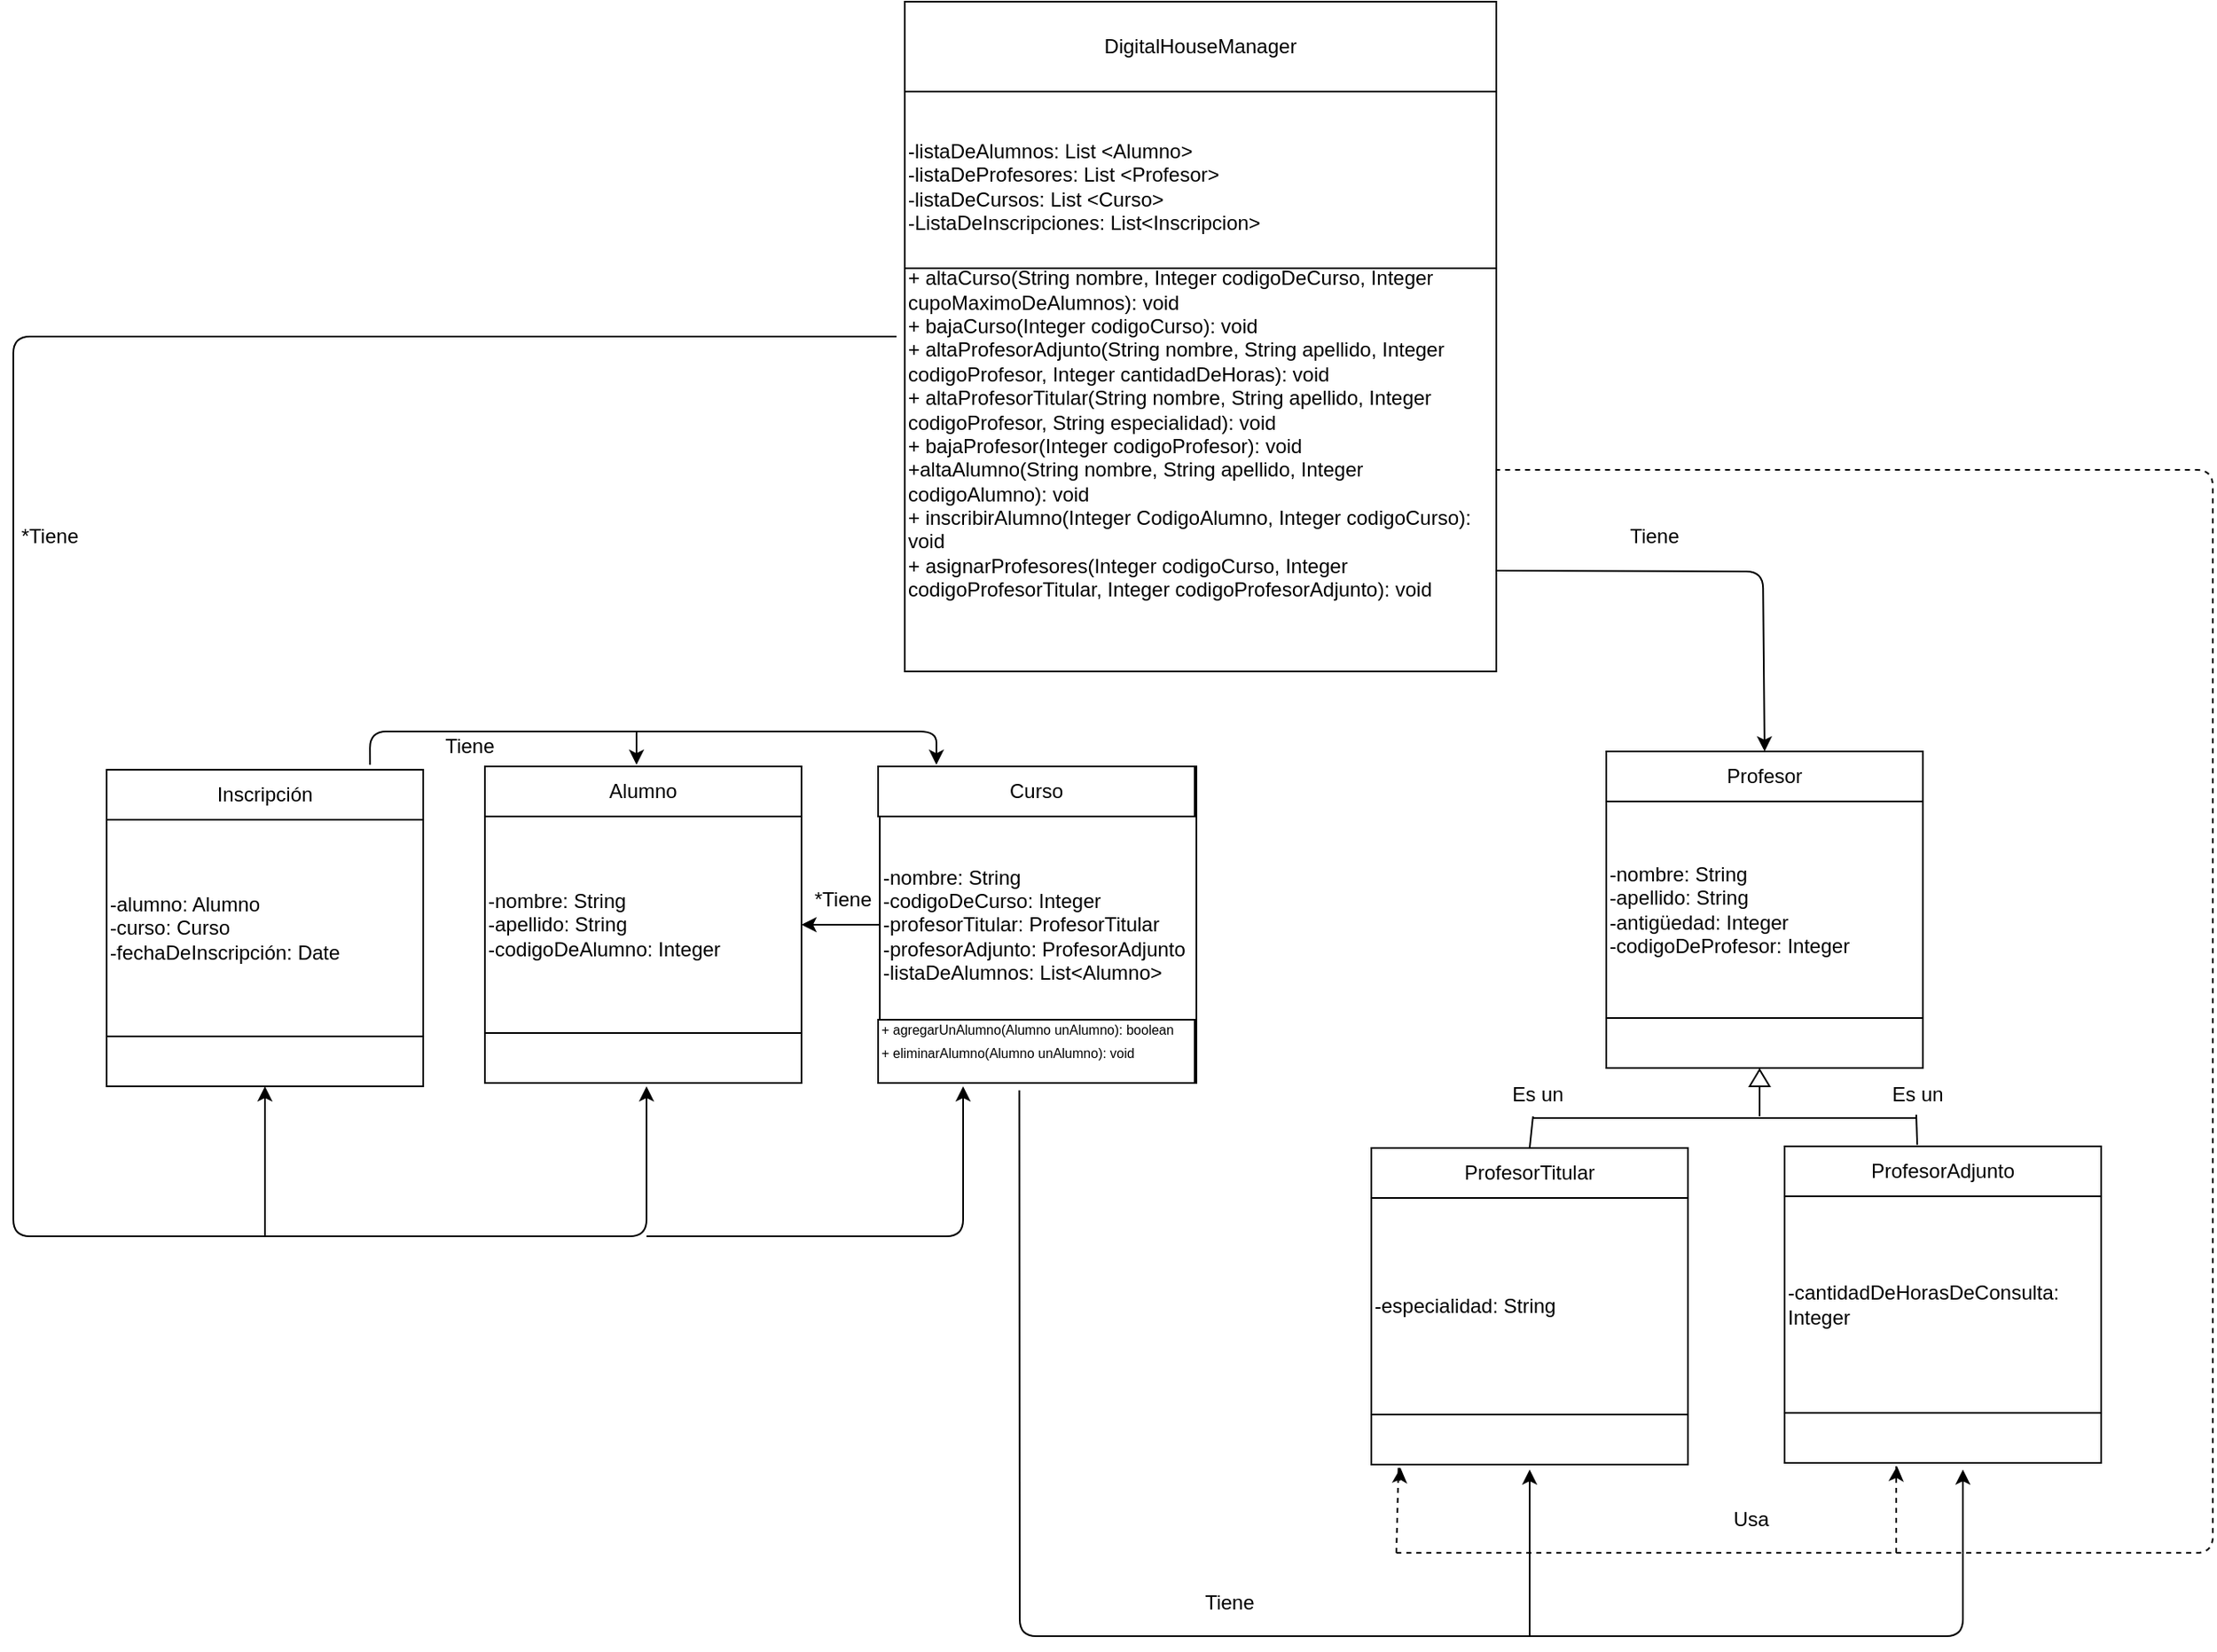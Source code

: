 <mxfile pages="1" version="11.2.6" type="google"><diagram id="QT0EQjWWEeFtxjUym6Pk" name="Page-1"><mxGraphModel dx="2135" dy="2217" grid="1" gridSize="10" guides="1" tooltips="1" connect="1" arrows="1" fold="1" page="1" pageScale="1" pageWidth="827" pageHeight="1169" math="0" shadow="0"><root><mxCell id="0"/><mxCell id="1" parent="0"/><mxCell id="t-huhlKfcgC6unkV0U7D-49" value="&lt;span style=&quot;white-space: normal&quot;&gt;-listaDeAlumnos: List &amp;lt;Alumno&amp;gt;&lt;/span&gt;&lt;br style=&quot;white-space: normal&quot;&gt;&lt;span style=&quot;white-space: normal&quot;&gt;-listaDeProfesores: List &amp;lt;Profesor&amp;gt;&lt;/span&gt;&lt;br style=&quot;white-space: normal&quot;&gt;&lt;span style=&quot;white-space: normal&quot;&gt;-listaDeCursos: List &amp;lt;Curso&amp;gt;&lt;/span&gt;&lt;br style=&quot;white-space: normal&quot;&gt;&lt;span style=&quot;white-space: normal&quot;&gt;-ListaDeInscripciones: List&amp;lt;Inscripcion&amp;gt;&lt;/span&gt;" style="rounded=0;whiteSpace=wrap;html=1;align=left;" vertex="1" parent="1"><mxGeometry x="585" y="-188" width="355" height="216" as="geometry"/></mxCell><mxCell id="t-huhlKfcgC6unkV0U7D-2" value="DigitalHouseManager" style="rounded=0;whiteSpace=wrap;html=1;" vertex="1" parent="1"><mxGeometry x="585" y="-191" width="355" height="54" as="geometry"/></mxCell><mxCell id="t-huhlKfcgC6unkV0U7D-4" value="-nombre: String&lt;br&gt;-apellido: String&lt;br&gt;-codigoDeAlumno: Integer" style="whiteSpace=wrap;html=1;aspect=fixed;align=left;" vertex="1" parent="1"><mxGeometry x="333" y="268" width="190" height="190" as="geometry"/></mxCell><mxCell id="t-huhlKfcgC6unkV0U7D-5" value="-nombre: String&lt;br&gt;-codigoDeCurso: Integer&lt;br&gt;-profesorTitular: ProfesorTitular&lt;br&gt;-profesorAdjunto: ProfesorAdjunto&lt;br&gt;-listaDeAlumnos: List&amp;lt;Alumno&amp;gt;&amp;nbsp;" style="whiteSpace=wrap;html=1;aspect=fixed;align=left;" vertex="1" parent="1"><mxGeometry x="570" y="268" width="190" height="190" as="geometry"/></mxCell><mxCell id="t-huhlKfcgC6unkV0U7D-6" value="-nombre: String&lt;br&gt;-apellido: String&lt;br&gt;-antigüedad: Integer&lt;br&gt;-codigoDeProfesor: Integer" style="whiteSpace=wrap;html=1;aspect=fixed;align=left;" vertex="1" parent="1"><mxGeometry x="1006" y="259" width="190" height="190" as="geometry"/></mxCell><mxCell id="t-huhlKfcgC6unkV0U7D-7" value="Alumno" style="rounded=0;whiteSpace=wrap;html=1;" vertex="1" parent="1"><mxGeometry x="333" y="268" width="190" height="30" as="geometry"/></mxCell><mxCell id="t-huhlKfcgC6unkV0U7D-8" value="Curso" style="rounded=0;whiteSpace=wrap;html=1;" vertex="1" parent="1"><mxGeometry x="569" y="268" width="190" height="30" as="geometry"/></mxCell><mxCell id="t-huhlKfcgC6unkV0U7D-9" value="Profesor" style="rounded=0;whiteSpace=wrap;html=1;" vertex="1" parent="1"><mxGeometry x="1006" y="259" width="190" height="30" as="geometry"/></mxCell><mxCell id="t-huhlKfcgC6unkV0U7D-10" value="" style="rounded=0;whiteSpace=wrap;html=1;" vertex="1" parent="1"><mxGeometry x="333" y="428" width="190" height="30" as="geometry"/></mxCell><mxCell id="t-huhlKfcgC6unkV0U7D-11" value="" style="rounded=0;whiteSpace=wrap;html=1;" vertex="1" parent="1"><mxGeometry x="1006" y="419" width="190" height="30" as="geometry"/></mxCell><mxCell id="t-huhlKfcgC6unkV0U7D-12" value="&lt;font style=&quot;font-size: 8px&quot;&gt;+ agregarUnAlumno(Alumno unAlumno): boolean&lt;br&gt;+ eliminarAlumno(Alumno unAlumno): void&lt;br&gt;&lt;br&gt;&lt;/font&gt;" style="rounded=0;whiteSpace=wrap;html=1;align=left;" vertex="1" parent="1"><mxGeometry x="569" y="420" width="190" height="38" as="geometry"/></mxCell><mxCell id="t-huhlKfcgC6unkV0U7D-14" value="-alumno: Alumno&lt;br&gt;-curso: Curso&lt;br&gt;-fechaDeInscripción: Date" style="whiteSpace=wrap;html=1;aspect=fixed;align=left;" vertex="1" parent="1"><mxGeometry x="106" y="270" width="190" height="190" as="geometry"/></mxCell><mxCell id="t-huhlKfcgC6unkV0U7D-15" value="Inscripción" style="rounded=0;whiteSpace=wrap;html=1;" vertex="1" parent="1"><mxGeometry x="106" y="270" width="190" height="30" as="geometry"/></mxCell><mxCell id="t-huhlKfcgC6unkV0U7D-16" value="" style="rounded=0;whiteSpace=wrap;html=1;" vertex="1" parent="1"><mxGeometry x="106" y="430" width="190" height="30" as="geometry"/></mxCell><mxCell id="t-huhlKfcgC6unkV0U7D-17" value="-especialidad: String" style="whiteSpace=wrap;html=1;aspect=fixed;align=left;" vertex="1" parent="1"><mxGeometry x="865" y="497" width="190" height="190" as="geometry"/></mxCell><mxCell id="t-huhlKfcgC6unkV0U7D-18" value="ProfesorTitular" style="rounded=0;whiteSpace=wrap;html=1;" vertex="1" parent="1"><mxGeometry x="865" y="497" width="190" height="30" as="geometry"/></mxCell><mxCell id="t-huhlKfcgC6unkV0U7D-19" value="" style="rounded=0;whiteSpace=wrap;html=1;" vertex="1" parent="1"><mxGeometry x="865" y="657" width="190" height="30" as="geometry"/></mxCell><mxCell id="t-huhlKfcgC6unkV0U7D-20" value="-cantidadDeHorasDeConsulta: Integer" style="whiteSpace=wrap;html=1;aspect=fixed;align=left;" vertex="1" parent="1"><mxGeometry x="1113" y="496" width="190" height="190" as="geometry"/></mxCell><mxCell id="t-huhlKfcgC6unkV0U7D-21" value="ProfesorAdjunto" style="rounded=0;whiteSpace=wrap;html=1;" vertex="1" parent="1"><mxGeometry x="1113" y="496" width="190" height="30" as="geometry"/></mxCell><mxCell id="t-huhlKfcgC6unkV0U7D-22" value="" style="rounded=0;whiteSpace=wrap;html=1;" vertex="1" parent="1"><mxGeometry x="1113" y="656" width="190" height="30" as="geometry"/></mxCell><mxCell id="t-huhlKfcgC6unkV0U7D-25" value="" style="endArrow=classic;html=1;exitX=0;exitY=0.5;exitDx=0;exitDy=0;entryX=1;entryY=0.5;entryDx=0;entryDy=0;" edge="1" parent="1" source="t-huhlKfcgC6unkV0U7D-5" target="t-huhlKfcgC6unkV0U7D-4"><mxGeometry width="50" height="50" relative="1" as="geometry"><mxPoint x="393" y="610" as="sourcePoint"/><mxPoint x="443" y="560" as="targetPoint"/></mxGeometry></mxCell><mxCell id="t-huhlKfcgC6unkV0U7D-26" value="*Tiene" style="text;html=1;strokeColor=none;fillColor=none;align=center;verticalAlign=middle;whiteSpace=wrap;rounded=0;" vertex="1" parent="1"><mxGeometry x="528" y="338" width="40" height="20" as="geometry"/></mxCell><mxCell id="t-huhlKfcgC6unkV0U7D-33" value="" style="endArrow=classic;html=1;exitX=0.832;exitY=-0.1;exitDx=0;exitDy=0;exitPerimeter=0;entryX=0.184;entryY=-0.033;entryDx=0;entryDy=0;entryPerimeter=0;" edge="1" parent="1" source="t-huhlKfcgC6unkV0U7D-15" target="t-huhlKfcgC6unkV0U7D-8"><mxGeometry width="50" height="50" relative="1" as="geometry"><mxPoint x="264" y="257" as="sourcePoint"/><mxPoint x="754" y="247" as="targetPoint"/><Array as="points"><mxPoint x="264" y="247"/><mxPoint x="604" y="247"/></Array></mxGeometry></mxCell><mxCell id="t-huhlKfcgC6unkV0U7D-34" value="" style="endArrow=classic;html=1;" edge="1" parent="1"><mxGeometry width="50" height="50" relative="1" as="geometry"><mxPoint x="424" y="247" as="sourcePoint"/><mxPoint x="424" y="267" as="targetPoint"/></mxGeometry></mxCell><mxCell id="t-huhlKfcgC6unkV0U7D-35" value="Tiene" style="text;html=1;strokeColor=none;fillColor=none;align=center;verticalAlign=middle;whiteSpace=wrap;rounded=0;" vertex="1" parent="1"><mxGeometry x="304" y="246" width="40" height="20" as="geometry"/></mxCell><mxCell id="t-huhlKfcgC6unkV0U7D-36" value="" style="triangle;whiteSpace=wrap;html=1;rotation=-90;" vertex="1" parent="1"><mxGeometry x="1093" y="449" width="10" height="12" as="geometry"/></mxCell><mxCell id="t-huhlKfcgC6unkV0U7D-40" value="" style="endArrow=none;html=1;" edge="1" parent="1"><mxGeometry width="50" height="50" relative="1" as="geometry"><mxPoint x="962" y="479" as="sourcePoint"/><mxPoint x="1192" y="479" as="targetPoint"/></mxGeometry></mxCell><mxCell id="t-huhlKfcgC6unkV0U7D-41" value="" style="endArrow=none;html=1;exitX=0.5;exitY=0;exitDx=0;exitDy=0;" edge="1" parent="1" source="t-huhlKfcgC6unkV0U7D-18"><mxGeometry width="50" height="50" relative="1" as="geometry"><mxPoint x="612" y="758" as="sourcePoint"/><mxPoint x="962" y="478" as="targetPoint"/></mxGeometry></mxCell><mxCell id="t-huhlKfcgC6unkV0U7D-44" value="" style="endArrow=none;html=1;entryX=0;entryY=0.5;entryDx=0;entryDy=0;" edge="1" parent="1" target="t-huhlKfcgC6unkV0U7D-36"><mxGeometry width="50" height="50" relative="1" as="geometry"><mxPoint x="1098" y="478" as="sourcePoint"/><mxPoint x="1119" y="444" as="targetPoint"/></mxGeometry></mxCell><mxCell id="t-huhlKfcgC6unkV0U7D-45" value="" style="endArrow=none;html=1;exitX=0.419;exitY=-0.029;exitDx=0;exitDy=0;exitPerimeter=0;" edge="1" parent="1" source="t-huhlKfcgC6unkV0U7D-21"><mxGeometry width="50" height="50" relative="1" as="geometry"><mxPoint x="1190" y="496" as="sourcePoint"/><mxPoint x="1192" y="477" as="targetPoint"/></mxGeometry></mxCell><mxCell id="t-huhlKfcgC6unkV0U7D-46" value="Es un" style="text;html=1;strokeColor=none;fillColor=none;align=center;verticalAlign=middle;whiteSpace=wrap;rounded=0;" vertex="1" parent="1"><mxGeometry x="945" y="455" width="40" height="20" as="geometry"/></mxCell><mxCell id="t-huhlKfcgC6unkV0U7D-47" value="Es un" style="text;html=1;strokeColor=none;fillColor=none;align=center;verticalAlign=middle;whiteSpace=wrap;rounded=0;" vertex="1" parent="1"><mxGeometry x="1173" y="455" width="40" height="20" as="geometry"/></mxCell><mxCell id="t-huhlKfcgC6unkV0U7D-52" value="&lt;span style=&quot;white-space: normal&quot;&gt;+ altaCurso(String nombre, Integer codigoDeCurso, Integer cupoMaximoDeAlumnos): void&lt;br&gt;+ bajaCurso(Integer codigoCurso): void&lt;br&gt;+ altaProfesorAdjunto(String nombre, String apellido, Integer codigoProfesor, Integer cantidadDeHoras): void&lt;br&gt;+ altaProfesorTitular(String nombre, String apellido, Integer codigoProfesor, String especialidad): void&lt;br&gt;+ bajaProfesor(Integer codigoProfesor): void&lt;br&gt;+altaAlumno(String nombre, String apellido, Integer codigoAlumno): void&lt;br&gt;+ inscribirAlumno(Integer CodigoAlumno, Integer codigoCurso): void&lt;br&gt;+ asignarProfesores(Integer codigoCurso, Integer codigoProfesorTitular, Integer codigoProfesorAdjunto): void&lt;br&gt;&lt;br&gt;&lt;br&gt;&lt;br&gt;&lt;/span&gt;" style="rounded=0;whiteSpace=wrap;html=1;align=left;" vertex="1" parent="1"><mxGeometry x="585" y="-31" width="355" height="242" as="geometry"/></mxCell><mxCell id="t-huhlKfcgC6unkV0U7D-58" value="" style="endArrow=classic;html=1;exitX=0.446;exitY=1.114;exitDx=0;exitDy=0;exitPerimeter=0;" edge="1" parent="1" source="t-huhlKfcgC6unkV0U7D-12"><mxGeometry width="50" height="50" relative="1" as="geometry"><mxPoint x="260" y="760" as="sourcePoint"/><mxPoint x="1220" y="690" as="targetPoint"/><Array as="points"><mxPoint x="654" y="790"/><mxPoint x="1110" y="790"/><mxPoint x="1220" y="790"/></Array></mxGeometry></mxCell><mxCell id="t-huhlKfcgC6unkV0U7D-59" value="" style="endArrow=classic;html=1;" edge="1" parent="1"><mxGeometry width="50" height="50" relative="1" as="geometry"><mxPoint x="960" y="790" as="sourcePoint"/><mxPoint x="960" y="690" as="targetPoint"/></mxGeometry></mxCell><mxCell id="t-huhlKfcgC6unkV0U7D-60" value="Tiene" style="text;html=1;strokeColor=none;fillColor=none;align=center;verticalAlign=middle;whiteSpace=wrap;rounded=0;" vertex="1" parent="1"><mxGeometry x="760" y="760" width="40" height="20" as="geometry"/></mxCell><mxCell id="t-huhlKfcgC6unkV0U7D-61" value="" style="endArrow=classic;html=1;" edge="1" parent="1"><mxGeometry width="50" height="50" relative="1" as="geometry"><mxPoint x="580" y="10" as="sourcePoint"/><mxPoint x="430" y="460" as="targetPoint"/><Array as="points"><mxPoint x="50" y="10"/><mxPoint x="50" y="550"/><mxPoint x="430" y="550"/></Array></mxGeometry></mxCell><mxCell id="t-huhlKfcgC6unkV0U7D-62" value="" style="endArrow=classic;html=1;" edge="1" parent="1"><mxGeometry width="50" height="50" relative="1" as="geometry"><mxPoint x="430" y="550" as="sourcePoint"/><mxPoint x="620" y="460" as="targetPoint"/><Array as="points"><mxPoint x="620" y="550"/></Array></mxGeometry></mxCell><mxCell id="t-huhlKfcgC6unkV0U7D-63" value="" style="endArrow=classic;html=1;entryX=0.5;entryY=1;entryDx=0;entryDy=0;" edge="1" parent="1" target="t-huhlKfcgC6unkV0U7D-16"><mxGeometry width="50" height="50" relative="1" as="geometry"><mxPoint x="201" y="550" as="sourcePoint"/><mxPoint x="90" y="820" as="targetPoint"/></mxGeometry></mxCell><mxCell id="t-huhlKfcgC6unkV0U7D-64" value="*Tiene" style="text;html=1;strokeColor=none;fillColor=none;align=center;verticalAlign=middle;whiteSpace=wrap;rounded=0;" vertex="1" parent="1"><mxGeometry x="52" y="120" width="40" height="20" as="geometry"/></mxCell><mxCell id="t-huhlKfcgC6unkV0U7D-65" value="" style="endArrow=none;dashed=1;html=1;" edge="1" parent="1"><mxGeometry width="50" height="50" relative="1" as="geometry"><mxPoint x="1180" y="740" as="sourcePoint"/><mxPoint x="1180" y="690" as="targetPoint"/></mxGeometry></mxCell><mxCell id="t-huhlKfcgC6unkV0U7D-66" value="" style="endArrow=none;dashed=1;html=1;entryX=1;entryY=0.5;entryDx=0;entryDy=0;" edge="1" parent="1" target="t-huhlKfcgC6unkV0U7D-52"><mxGeometry width="50" height="50" relative="1" as="geometry"><mxPoint x="880" y="740" as="sourcePoint"/><mxPoint x="90" y="890" as="targetPoint"/><Array as="points"><mxPoint x="1370" y="740"/><mxPoint x="1370" y="90"/></Array></mxGeometry></mxCell><mxCell id="t-huhlKfcgC6unkV0U7D-67" value="" style="endArrow=none;dashed=1;html=1;entryX=0.086;entryY=1.024;entryDx=0;entryDy=0;entryPerimeter=0;" edge="1" parent="1" target="t-huhlKfcgC6unkV0U7D-19"><mxGeometry width="50" height="50" relative="1" as="geometry"><mxPoint x="880" y="740" as="sourcePoint"/><mxPoint x="90" y="890" as="targetPoint"/></mxGeometry></mxCell><mxCell id="t-huhlKfcgC6unkV0U7D-69" value="Usa" style="text;html=1;strokeColor=none;fillColor=none;align=center;verticalAlign=middle;whiteSpace=wrap;rounded=0;" vertex="1" parent="1"><mxGeometry x="1073" y="710" width="40" height="20" as="geometry"/></mxCell><mxCell id="t-huhlKfcgC6unkV0U7D-70" value="" style="endArrow=classic;html=1;entryX=0.071;entryY=1.167;entryDx=0;entryDy=0;entryPerimeter=0;" edge="1" parent="1"><mxGeometry width="50" height="50" relative="1" as="geometry"><mxPoint x="882" y="689" as="sourcePoint"/><mxPoint x="882.49" y="689.01" as="targetPoint"/><Array as="points"><mxPoint x="882" y="697"/></Array></mxGeometry></mxCell><mxCell id="t-huhlKfcgC6unkV0U7D-71" value="" style="endArrow=classic;html=1;entryX=0.071;entryY=1.167;entryDx=0;entryDy=0;entryPerimeter=0;" edge="1" parent="1"><mxGeometry width="50" height="50" relative="1" as="geometry"><mxPoint x="1180" y="688" as="sourcePoint"/><mxPoint x="1180.49" y="688.01" as="targetPoint"/><Array as="points"><mxPoint x="1180" y="696"/></Array></mxGeometry></mxCell><mxCell id="t-huhlKfcgC6unkV0U7D-72" value="" style="endArrow=classic;html=1;exitX=1;exitY=0.75;exitDx=0;exitDy=0;entryX=0.5;entryY=0;entryDx=0;entryDy=0;" edge="1" parent="1" source="t-huhlKfcgC6unkV0U7D-52" target="t-huhlKfcgC6unkV0U7D-9"><mxGeometry width="50" height="50" relative="1" as="geometry"><mxPoint x="40" y="870" as="sourcePoint"/><mxPoint x="1270" y="151" as="targetPoint"/><Array as="points"><mxPoint x="1100" y="151"/></Array></mxGeometry></mxCell><mxCell id="t-huhlKfcgC6unkV0U7D-73" value="Tiene" style="text;html=1;strokeColor=none;fillColor=none;align=center;verticalAlign=middle;whiteSpace=wrap;rounded=0;" vertex="1" parent="1"><mxGeometry x="1015" y="120" width="40" height="20" as="geometry"/></mxCell></root></mxGraphModel></diagram></mxfile>